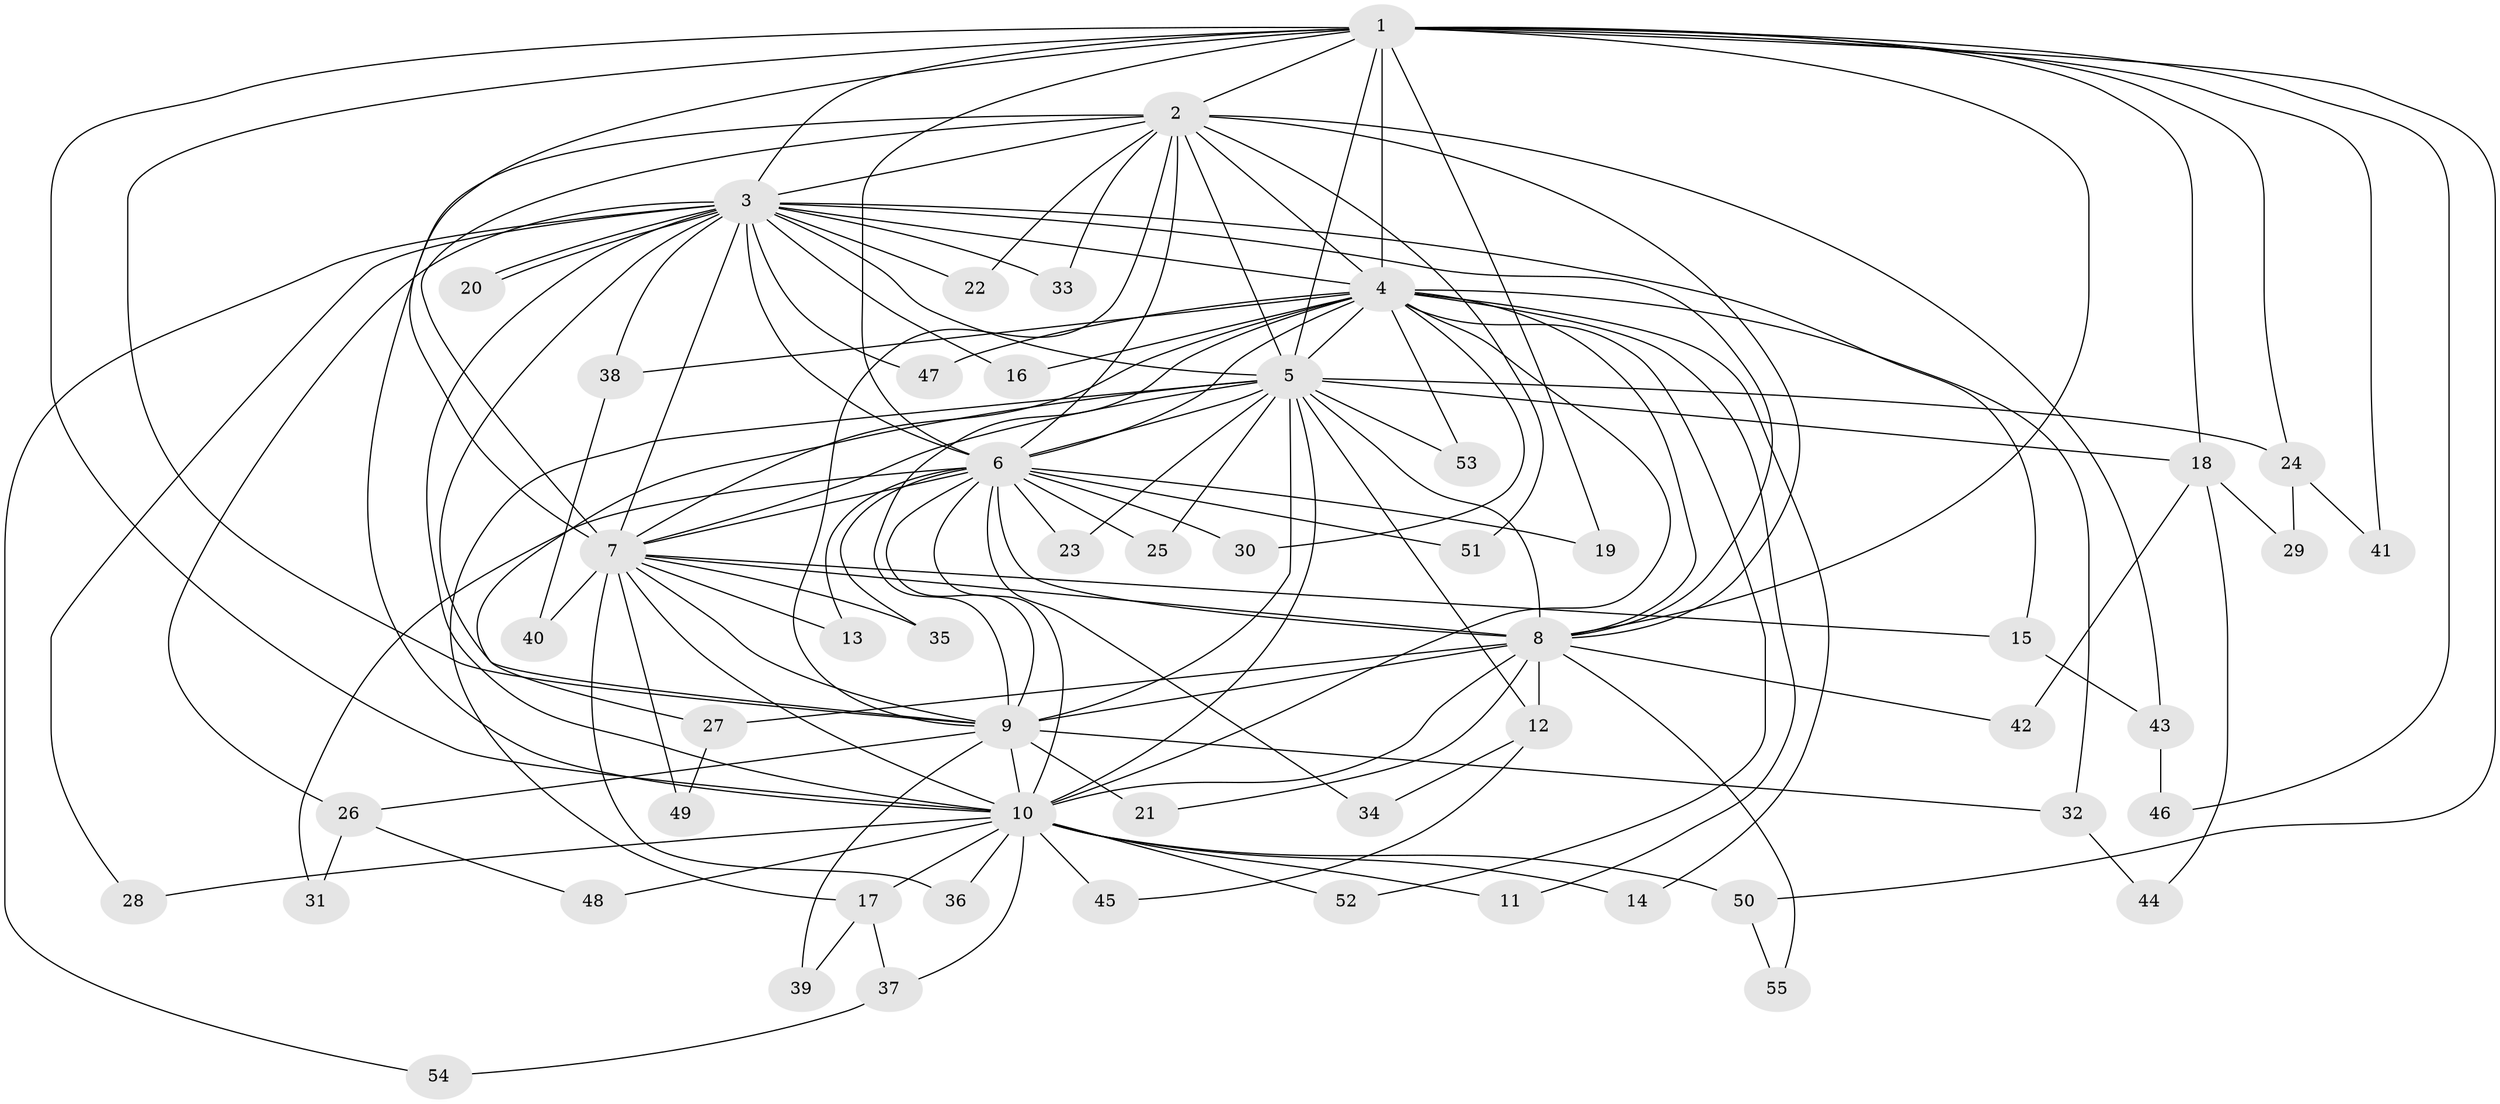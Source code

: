// coarse degree distribution, {8: 0.23529411764705882, 12: 0.058823529411764705, 7: 0.058823529411764705, 10: 0.058823529411764705, 6: 0.11764705882352941, 5: 0.17647058823529413, 2: 0.11764705882352941, 4: 0.058823529411764705, 3: 0.11764705882352941}
// Generated by graph-tools (version 1.1) at 2025/49/03/04/25 22:49:22]
// undirected, 55 vertices, 135 edges
graph export_dot {
  node [color=gray90,style=filled];
  1;
  2;
  3;
  4;
  5;
  6;
  7;
  8;
  9;
  10;
  11;
  12;
  13;
  14;
  15;
  16;
  17;
  18;
  19;
  20;
  21;
  22;
  23;
  24;
  25;
  26;
  27;
  28;
  29;
  30;
  31;
  32;
  33;
  34;
  35;
  36;
  37;
  38;
  39;
  40;
  41;
  42;
  43;
  44;
  45;
  46;
  47;
  48;
  49;
  50;
  51;
  52;
  53;
  54;
  55;
  1 -- 2;
  1 -- 3;
  1 -- 4;
  1 -- 5;
  1 -- 6;
  1 -- 7;
  1 -- 8;
  1 -- 9;
  1 -- 10;
  1 -- 18;
  1 -- 19;
  1 -- 24;
  1 -- 41;
  1 -- 46;
  1 -- 50;
  2 -- 3;
  2 -- 4;
  2 -- 5;
  2 -- 6;
  2 -- 7;
  2 -- 8;
  2 -- 9;
  2 -- 10;
  2 -- 22;
  2 -- 33;
  2 -- 43;
  2 -- 51;
  3 -- 4;
  3 -- 5;
  3 -- 6;
  3 -- 7;
  3 -- 8;
  3 -- 9;
  3 -- 10;
  3 -- 15;
  3 -- 16;
  3 -- 20;
  3 -- 20;
  3 -- 22;
  3 -- 26;
  3 -- 28;
  3 -- 33;
  3 -- 38;
  3 -- 47;
  3 -- 54;
  4 -- 5;
  4 -- 6;
  4 -- 7;
  4 -- 8;
  4 -- 9;
  4 -- 10;
  4 -- 11;
  4 -- 14;
  4 -- 16;
  4 -- 30;
  4 -- 32;
  4 -- 38;
  4 -- 47;
  4 -- 52;
  4 -- 53;
  5 -- 6;
  5 -- 7;
  5 -- 8;
  5 -- 9;
  5 -- 10;
  5 -- 12;
  5 -- 17;
  5 -- 18;
  5 -- 23;
  5 -- 24;
  5 -- 25;
  5 -- 27;
  5 -- 53;
  6 -- 7;
  6 -- 8;
  6 -- 9;
  6 -- 10;
  6 -- 13;
  6 -- 19;
  6 -- 23;
  6 -- 25;
  6 -- 30;
  6 -- 31;
  6 -- 34;
  6 -- 35;
  6 -- 51;
  7 -- 8;
  7 -- 9;
  7 -- 10;
  7 -- 13;
  7 -- 15;
  7 -- 35;
  7 -- 36;
  7 -- 40;
  7 -- 49;
  8 -- 9;
  8 -- 10;
  8 -- 12;
  8 -- 21;
  8 -- 27;
  8 -- 42;
  8 -- 55;
  9 -- 10;
  9 -- 21;
  9 -- 26;
  9 -- 32;
  9 -- 39;
  10 -- 11;
  10 -- 14;
  10 -- 17;
  10 -- 28;
  10 -- 36;
  10 -- 37;
  10 -- 45;
  10 -- 48;
  10 -- 50;
  10 -- 52;
  12 -- 34;
  12 -- 45;
  15 -- 43;
  17 -- 37;
  17 -- 39;
  18 -- 29;
  18 -- 42;
  18 -- 44;
  24 -- 29;
  24 -- 41;
  26 -- 31;
  26 -- 48;
  27 -- 49;
  32 -- 44;
  37 -- 54;
  38 -- 40;
  43 -- 46;
  50 -- 55;
}
